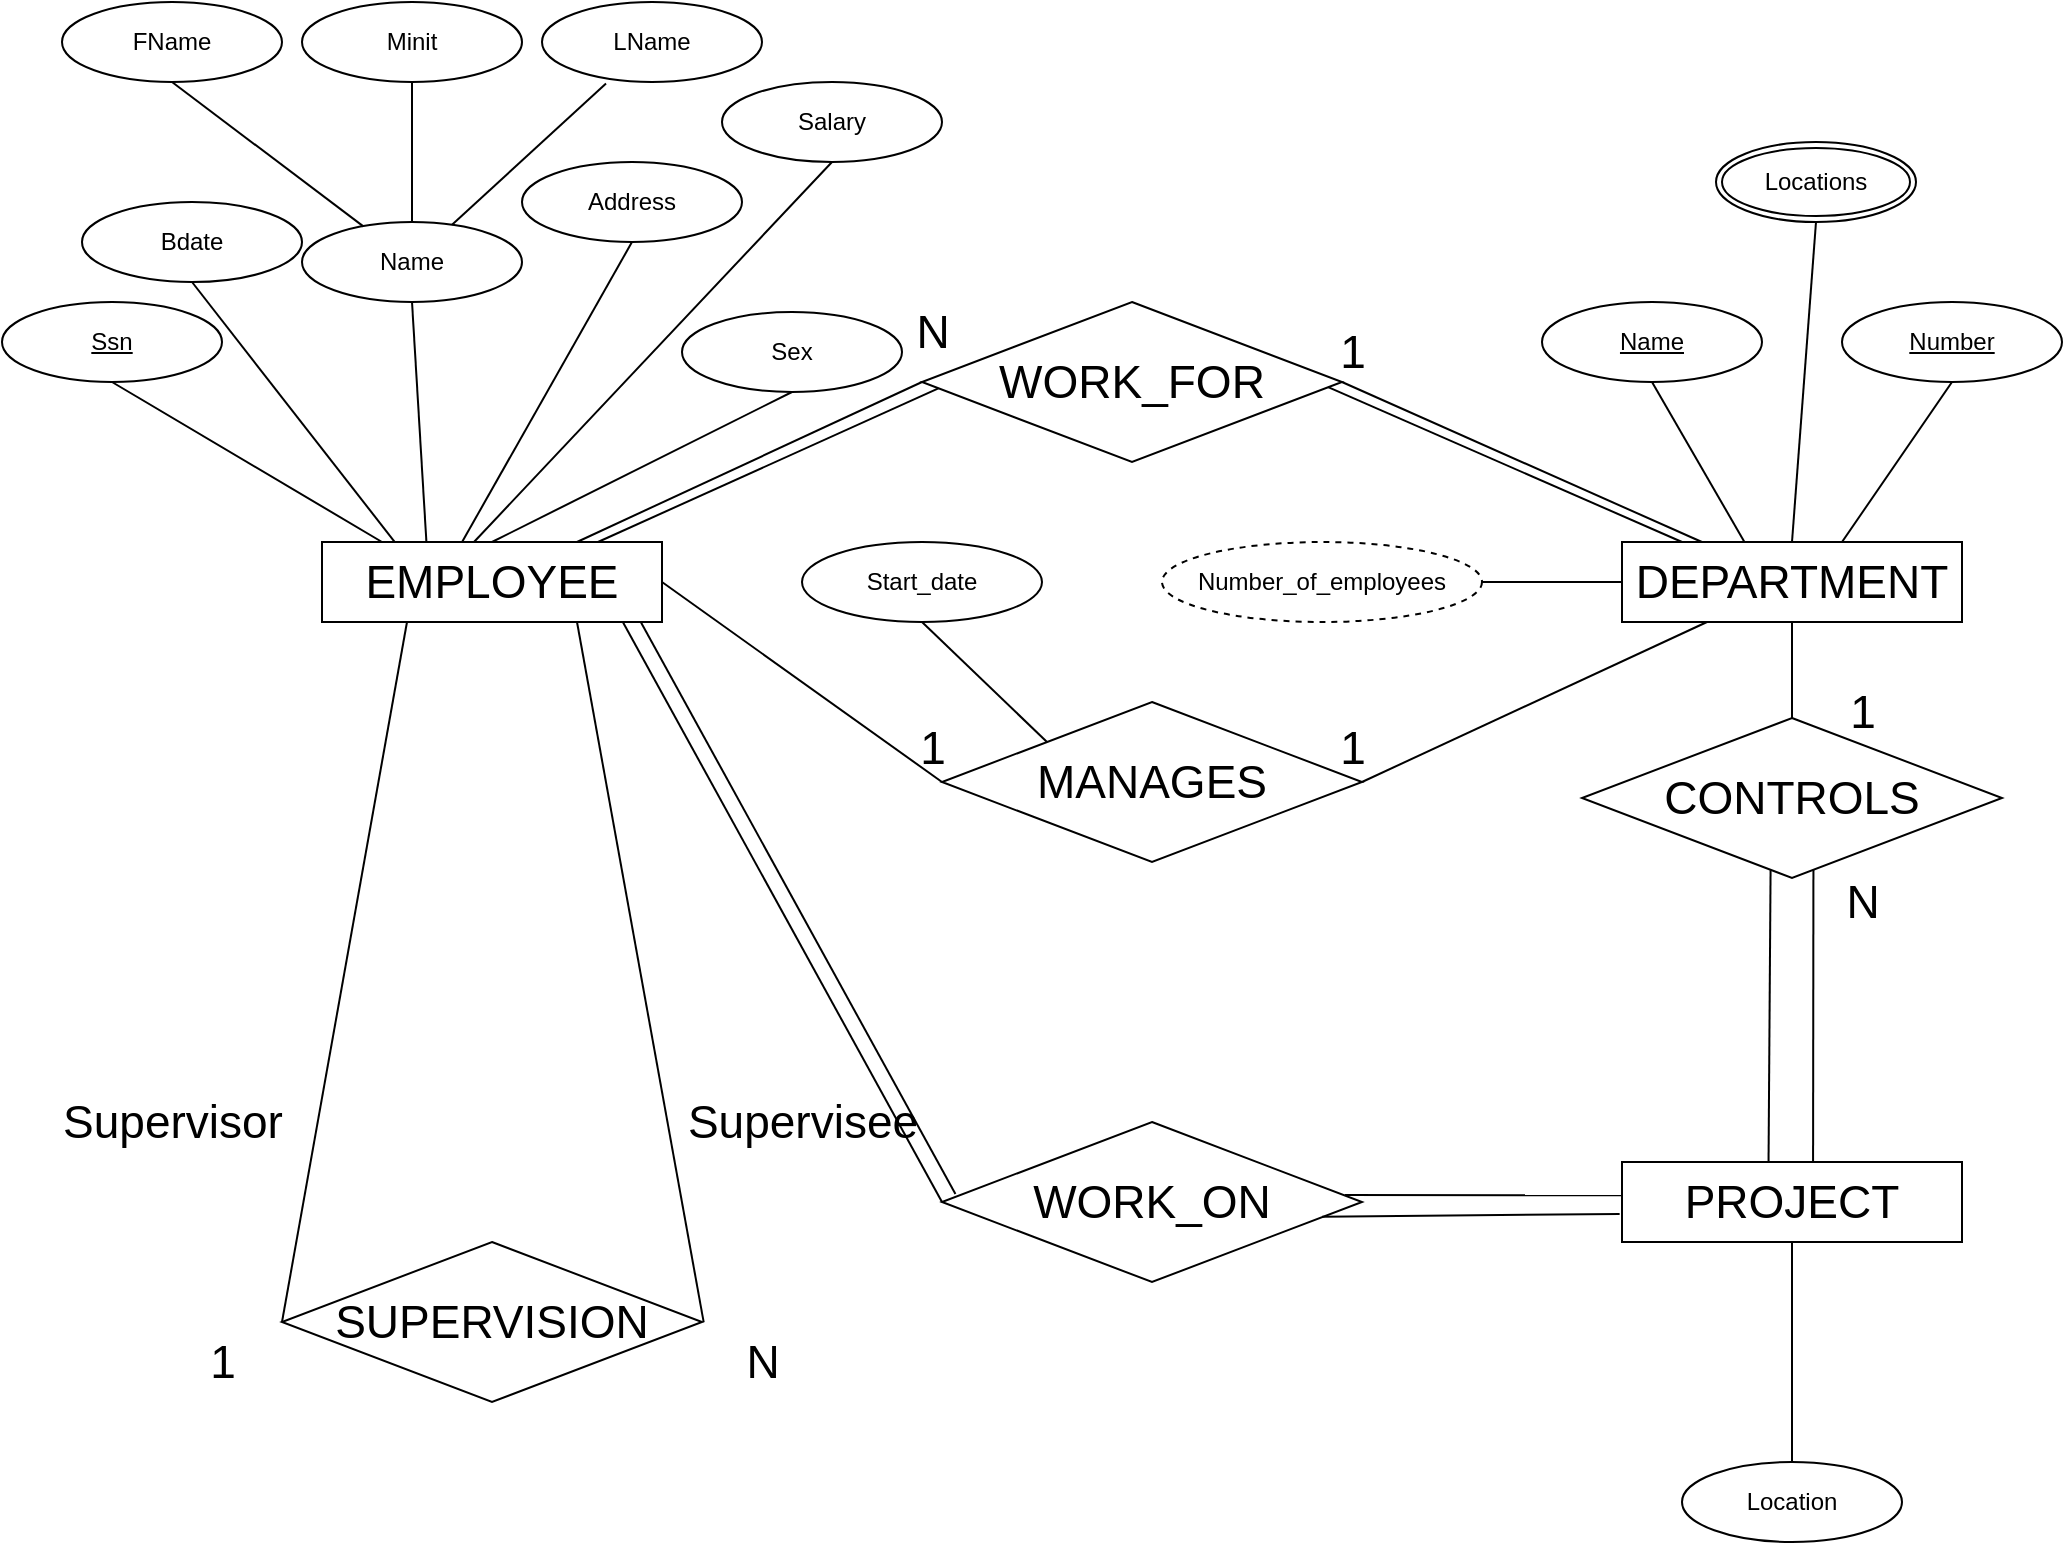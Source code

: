 <mxfile version="24.8.4">
  <diagram id="C5RBs43oDa-KdzZeNtuy" name="Page-1">
    <mxGraphModel dx="1036" dy="164" grid="1" gridSize="10" guides="1" tooltips="1" connect="1" arrows="1" fold="1" page="1" pageScale="1" pageWidth="827" pageHeight="1169" math="0" shadow="0">
      <root>
        <mxCell id="WIyWlLk6GJQsqaUBKTNV-0" />
        <mxCell id="WIyWlLk6GJQsqaUBKTNV-1" parent="WIyWlLk6GJQsqaUBKTNV-0" />
        <mxCell id="yqjopBWIbKLMoS0UAzcV-0" value="WORK_FOR" style="rhombus;whiteSpace=wrap;html=1;fontSize=23;" vertex="1" parent="WIyWlLk6GJQsqaUBKTNV-1">
          <mxGeometry x="330" y="160" width="210" height="80" as="geometry" />
        </mxCell>
        <mxCell id="yqjopBWIbKLMoS0UAzcV-1" value="MANAGES" style="rhombus;whiteSpace=wrap;html=1;fontSize=23;" vertex="1" parent="WIyWlLk6GJQsqaUBKTNV-1">
          <mxGeometry x="340" y="360" width="210" height="80" as="geometry" />
        </mxCell>
        <mxCell id="yqjopBWIbKLMoS0UAzcV-2" value="EMPLOYEE" style="rounded=0;whiteSpace=wrap;html=1;fontSize=23;" vertex="1" parent="WIyWlLk6GJQsqaUBKTNV-1">
          <mxGeometry x="30" y="280" width="170" height="40" as="geometry" />
        </mxCell>
        <mxCell id="yqjopBWIbKLMoS0UAzcV-3" value="DEPARTMENT" style="rounded=0;whiteSpace=wrap;html=1;fontSize=23;" vertex="1" parent="WIyWlLk6GJQsqaUBKTNV-1">
          <mxGeometry x="680" y="280" width="170" height="40" as="geometry" />
        </mxCell>
        <mxCell id="yqjopBWIbKLMoS0UAzcV-4" value="" style="endArrow=none;html=1;rounded=0;exitX=0.75;exitY=0;exitDx=0;exitDy=0;" edge="1" parent="WIyWlLk6GJQsqaUBKTNV-1" source="yqjopBWIbKLMoS0UAzcV-2">
          <mxGeometry width="50" height="50" relative="1" as="geometry">
            <mxPoint x="280" y="250" as="sourcePoint" />
            <mxPoint x="330" y="200" as="targetPoint" />
          </mxGeometry>
        </mxCell>
        <mxCell id="yqjopBWIbKLMoS0UAzcV-5" value="" style="endArrow=none;html=1;rounded=0;exitX=0.75;exitY=0;exitDx=0;exitDy=0;entryX=0.039;entryY=0.54;entryDx=0;entryDy=0;entryPerimeter=0;" edge="1" parent="WIyWlLk6GJQsqaUBKTNV-1" target="yqjopBWIbKLMoS0UAzcV-0">
          <mxGeometry width="50" height="50" relative="1" as="geometry">
            <mxPoint x="168" y="280" as="sourcePoint" />
            <mxPoint x="340" y="200" as="targetPoint" />
          </mxGeometry>
        </mxCell>
        <mxCell id="yqjopBWIbKLMoS0UAzcV-10" value="" style="endArrow=none;html=1;rounded=0;entryX=0.235;entryY=0;entryDx=0;entryDy=0;entryPerimeter=0;" edge="1" parent="WIyWlLk6GJQsqaUBKTNV-1" target="yqjopBWIbKLMoS0UAzcV-3">
          <mxGeometry width="50" height="50" relative="1" as="geometry">
            <mxPoint x="540" y="200" as="sourcePoint" />
            <mxPoint x="710" y="270" as="targetPoint" />
          </mxGeometry>
        </mxCell>
        <mxCell id="yqjopBWIbKLMoS0UAzcV-11" value="" style="endArrow=none;html=1;rounded=0;entryX=0.235;entryY=0;entryDx=0;entryDy=0;entryPerimeter=0;exitX=0.967;exitY=0.532;exitDx=0;exitDy=0;exitPerimeter=0;" edge="1" parent="WIyWlLk6GJQsqaUBKTNV-1" source="yqjopBWIbKLMoS0UAzcV-0">
          <mxGeometry width="50" height="50" relative="1" as="geometry">
            <mxPoint x="530" y="200" as="sourcePoint" />
            <mxPoint x="710" y="280" as="targetPoint" />
          </mxGeometry>
        </mxCell>
        <mxCell id="yqjopBWIbKLMoS0UAzcV-13" value="" style="endArrow=none;html=1;rounded=0;exitX=1;exitY=0.5;exitDx=0;exitDy=0;" edge="1" parent="WIyWlLk6GJQsqaUBKTNV-1" source="yqjopBWIbKLMoS0UAzcV-2">
          <mxGeometry width="50" height="50" relative="1" as="geometry">
            <mxPoint x="290" y="450" as="sourcePoint" />
            <mxPoint x="340" y="400" as="targetPoint" />
          </mxGeometry>
        </mxCell>
        <mxCell id="yqjopBWIbKLMoS0UAzcV-14" value="" style="endArrow=none;html=1;rounded=0;entryX=0.25;entryY=1;entryDx=0;entryDy=0;" edge="1" parent="WIyWlLk6GJQsqaUBKTNV-1" target="yqjopBWIbKLMoS0UAzcV-3">
          <mxGeometry width="50" height="50" relative="1" as="geometry">
            <mxPoint x="550" y="400" as="sourcePoint" />
            <mxPoint x="600" y="350" as="targetPoint" />
          </mxGeometry>
        </mxCell>
        <mxCell id="yqjopBWIbKLMoS0UAzcV-15" value="Start_date" style="ellipse;whiteSpace=wrap;html=1;" vertex="1" parent="WIyWlLk6GJQsqaUBKTNV-1">
          <mxGeometry x="270" y="280" width="120" height="40" as="geometry" />
        </mxCell>
        <mxCell id="yqjopBWIbKLMoS0UAzcV-16" value="" style="endArrow=none;html=1;rounded=0;entryX=0.5;entryY=1;entryDx=0;entryDy=0;exitX=0;exitY=0;exitDx=0;exitDy=0;" edge="1" parent="WIyWlLk6GJQsqaUBKTNV-1" source="yqjopBWIbKLMoS0UAzcV-1" target="yqjopBWIbKLMoS0UAzcV-15">
          <mxGeometry width="50" height="50" relative="1" as="geometry">
            <mxPoint x="400" y="380" as="sourcePoint" />
            <mxPoint x="450" y="330" as="targetPoint" />
          </mxGeometry>
        </mxCell>
        <mxCell id="yqjopBWIbKLMoS0UAzcV-19" value="1" style="text;html=1;align=center;verticalAlign=middle;resizable=0;points=[];autosize=1;strokeColor=none;fillColor=none;fontSize=23;" vertex="1" parent="WIyWlLk6GJQsqaUBKTNV-1">
          <mxGeometry x="315" y="363" width="40" height="40" as="geometry" />
        </mxCell>
        <mxCell id="yqjopBWIbKLMoS0UAzcV-23" value="Number_of_employees" style="ellipse;whiteSpace=wrap;html=1;align=center;dashed=1;" vertex="1" parent="WIyWlLk6GJQsqaUBKTNV-1">
          <mxGeometry x="450" y="280" width="160" height="40" as="geometry" />
        </mxCell>
        <mxCell id="yqjopBWIbKLMoS0UAzcV-24" value="" style="endArrow=none;html=1;rounded=0;entryX=0;entryY=0.5;entryDx=0;entryDy=0;" edge="1" parent="WIyWlLk6GJQsqaUBKTNV-1" target="yqjopBWIbKLMoS0UAzcV-3">
          <mxGeometry width="50" height="50" relative="1" as="geometry">
            <mxPoint x="610" y="300" as="sourcePoint" />
            <mxPoint x="650" y="250" as="targetPoint" />
          </mxGeometry>
        </mxCell>
        <mxCell id="yqjopBWIbKLMoS0UAzcV-25" value="1" style="text;html=1;align=center;verticalAlign=middle;resizable=0;points=[];autosize=1;strokeColor=none;fillColor=none;fontSize=23;" vertex="1" parent="WIyWlLk6GJQsqaUBKTNV-1">
          <mxGeometry x="525" y="363" width="40" height="40" as="geometry" />
        </mxCell>
        <mxCell id="yqjopBWIbKLMoS0UAzcV-26" value="1" style="text;html=1;align=center;verticalAlign=middle;resizable=0;points=[];autosize=1;strokeColor=none;fillColor=none;fontSize=23;" vertex="1" parent="WIyWlLk6GJQsqaUBKTNV-1">
          <mxGeometry x="525" y="165" width="40" height="40" as="geometry" />
        </mxCell>
        <mxCell id="yqjopBWIbKLMoS0UAzcV-27" value="N" style="text;html=1;align=center;verticalAlign=middle;resizable=0;points=[];autosize=1;strokeColor=none;fillColor=none;fontSize=23;" vertex="1" parent="WIyWlLk6GJQsqaUBKTNV-1">
          <mxGeometry x="315" y="155" width="40" height="40" as="geometry" />
        </mxCell>
        <mxCell id="yqjopBWIbKLMoS0UAzcV-28" value="&lt;u&gt;Ssn&lt;/u&gt;" style="ellipse;whiteSpace=wrap;html=1;" vertex="1" parent="WIyWlLk6GJQsqaUBKTNV-1">
          <mxGeometry x="-130" y="160" width="110" height="40" as="geometry" />
        </mxCell>
        <mxCell id="yqjopBWIbKLMoS0UAzcV-29" value="Sex" style="ellipse;whiteSpace=wrap;html=1;" vertex="1" parent="WIyWlLk6GJQsqaUBKTNV-1">
          <mxGeometry x="210" y="165" width="110" height="40" as="geometry" />
        </mxCell>
        <mxCell id="yqjopBWIbKLMoS0UAzcV-32" value="" style="endArrow=none;html=1;rounded=0;exitX=0.5;exitY=0;exitDx=0;exitDy=0;entryX=0.5;entryY=1;entryDx=0;entryDy=0;" edge="1" parent="WIyWlLk6GJQsqaUBKTNV-1" source="yqjopBWIbKLMoS0UAzcV-2" target="yqjopBWIbKLMoS0UAzcV-29">
          <mxGeometry width="50" height="50" relative="1" as="geometry">
            <mxPoint x="170" y="160" as="sourcePoint" />
            <mxPoint x="220" y="110" as="targetPoint" />
          </mxGeometry>
        </mxCell>
        <mxCell id="yqjopBWIbKLMoS0UAzcV-33" value="" style="endArrow=none;html=1;rounded=0;entryX=0.5;entryY=1;entryDx=0;entryDy=0;" edge="1" parent="WIyWlLk6GJQsqaUBKTNV-1" target="yqjopBWIbKLMoS0UAzcV-28">
          <mxGeometry width="50" height="50" relative="1" as="geometry">
            <mxPoint x="60" y="280" as="sourcePoint" />
            <mxPoint x="110" y="230" as="targetPoint" />
          </mxGeometry>
        </mxCell>
        <mxCell id="yqjopBWIbKLMoS0UAzcV-34" value="Salary" style="ellipse;whiteSpace=wrap;html=1;" vertex="1" parent="WIyWlLk6GJQsqaUBKTNV-1">
          <mxGeometry x="230" y="50" width="110" height="40" as="geometry" />
        </mxCell>
        <mxCell id="yqjopBWIbKLMoS0UAzcV-35" value="" style="endArrow=none;html=1;rounded=0;entryX=0.5;entryY=1;entryDx=0;entryDy=0;" edge="1" parent="WIyWlLk6GJQsqaUBKTNV-1" target="yqjopBWIbKLMoS0UAzcV-34">
          <mxGeometry width="50" height="50" relative="1" as="geometry">
            <mxPoint x="106" y="280" as="sourcePoint" />
            <mxPoint x="240" y="120" as="targetPoint" />
          </mxGeometry>
        </mxCell>
        <mxCell id="yqjopBWIbKLMoS0UAzcV-38" value="Address" style="ellipse;whiteSpace=wrap;html=1;" vertex="1" parent="WIyWlLk6GJQsqaUBKTNV-1">
          <mxGeometry x="130" y="90" width="110" height="40" as="geometry" />
        </mxCell>
        <mxCell id="yqjopBWIbKLMoS0UAzcV-39" value="" style="endArrow=none;html=1;rounded=0;exitX=0.412;exitY=0;exitDx=0;exitDy=0;exitPerimeter=0;entryX=0.5;entryY=1;entryDx=0;entryDy=0;" edge="1" parent="WIyWlLk6GJQsqaUBKTNV-1" source="yqjopBWIbKLMoS0UAzcV-2" target="yqjopBWIbKLMoS0UAzcV-38">
          <mxGeometry width="50" height="50" relative="1" as="geometry">
            <mxPoint x="30" y="210" as="sourcePoint" />
            <mxPoint x="80" y="160" as="targetPoint" />
          </mxGeometry>
        </mxCell>
        <mxCell id="yqjopBWIbKLMoS0UAzcV-40" value="Bdate" style="ellipse;whiteSpace=wrap;html=1;" vertex="1" parent="WIyWlLk6GJQsqaUBKTNV-1">
          <mxGeometry x="-90" y="110" width="110" height="40" as="geometry" />
        </mxCell>
        <mxCell id="yqjopBWIbKLMoS0UAzcV-41" value="" style="endArrow=none;html=1;rounded=0;entryX=0.5;entryY=1;entryDx=0;entryDy=0;exitX=0.213;exitY=-0.005;exitDx=0;exitDy=0;exitPerimeter=0;" edge="1" parent="WIyWlLk6GJQsqaUBKTNV-1" source="yqjopBWIbKLMoS0UAzcV-2" target="yqjopBWIbKLMoS0UAzcV-40">
          <mxGeometry width="50" height="50" relative="1" as="geometry">
            <mxPoint y="205" as="sourcePoint" />
            <mxPoint x="50" y="155" as="targetPoint" />
          </mxGeometry>
        </mxCell>
        <mxCell id="yqjopBWIbKLMoS0UAzcV-42" value="Name" style="ellipse;whiteSpace=wrap;html=1;" vertex="1" parent="WIyWlLk6GJQsqaUBKTNV-1">
          <mxGeometry x="20" y="120" width="110" height="40" as="geometry" />
        </mxCell>
        <mxCell id="yqjopBWIbKLMoS0UAzcV-43" value="" style="endArrow=none;html=1;rounded=0;entryX=0.5;entryY=1;entryDx=0;entryDy=0;exitX=0.307;exitY=-0.007;exitDx=0;exitDy=0;exitPerimeter=0;" edge="1" parent="WIyWlLk6GJQsqaUBKTNV-1" source="yqjopBWIbKLMoS0UAzcV-2" target="yqjopBWIbKLMoS0UAzcV-42">
          <mxGeometry width="50" height="50" relative="1" as="geometry">
            <mxPoint x="30" y="210" as="sourcePoint" />
            <mxPoint x="80" y="160" as="targetPoint" />
          </mxGeometry>
        </mxCell>
        <mxCell id="yqjopBWIbKLMoS0UAzcV-44" value="FName" style="ellipse;whiteSpace=wrap;html=1;" vertex="1" parent="WIyWlLk6GJQsqaUBKTNV-1">
          <mxGeometry x="-100" y="10" width="110" height="40" as="geometry" />
        </mxCell>
        <mxCell id="yqjopBWIbKLMoS0UAzcV-45" value="Minit" style="ellipse;whiteSpace=wrap;html=1;" vertex="1" parent="WIyWlLk6GJQsqaUBKTNV-1">
          <mxGeometry x="20" y="10" width="110" height="40" as="geometry" />
        </mxCell>
        <mxCell id="yqjopBWIbKLMoS0UAzcV-46" value="LName" style="ellipse;whiteSpace=wrap;html=1;" vertex="1" parent="WIyWlLk6GJQsqaUBKTNV-1">
          <mxGeometry x="140" y="10" width="110" height="40" as="geometry" />
        </mxCell>
        <mxCell id="yqjopBWIbKLMoS0UAzcV-47" value="" style="endArrow=none;html=1;rounded=0;entryX=0.5;entryY=1;entryDx=0;entryDy=0;exitX=0.5;exitY=0;exitDx=0;exitDy=0;" edge="1" parent="WIyWlLk6GJQsqaUBKTNV-1" source="yqjopBWIbKLMoS0UAzcV-42" target="yqjopBWIbKLMoS0UAzcV-45">
          <mxGeometry width="50" height="50" relative="1" as="geometry">
            <mxPoint x="30" y="100" as="sourcePoint" />
            <mxPoint x="80" y="50" as="targetPoint" />
          </mxGeometry>
        </mxCell>
        <mxCell id="yqjopBWIbKLMoS0UAzcV-48" value="" style="endArrow=none;html=1;rounded=0;entryX=0.5;entryY=1;entryDx=0;entryDy=0;exitX=0.279;exitY=0.055;exitDx=0;exitDy=0;exitPerimeter=0;" edge="1" parent="WIyWlLk6GJQsqaUBKTNV-1" source="yqjopBWIbKLMoS0UAzcV-42" target="yqjopBWIbKLMoS0UAzcV-44">
          <mxGeometry width="50" height="50" relative="1" as="geometry">
            <mxPoint x="40" y="125" as="sourcePoint" />
            <mxPoint x="40" y="55" as="targetPoint" />
          </mxGeometry>
        </mxCell>
        <mxCell id="yqjopBWIbKLMoS0UAzcV-49" value="" style="endArrow=none;html=1;rounded=0;entryX=0.291;entryY=1.019;entryDx=0;entryDy=0;exitX=0.682;exitY=0.033;exitDx=0;exitDy=0;entryPerimeter=0;exitPerimeter=0;" edge="1" parent="WIyWlLk6GJQsqaUBKTNV-1" source="yqjopBWIbKLMoS0UAzcV-42" target="yqjopBWIbKLMoS0UAzcV-46">
          <mxGeometry width="50" height="50" relative="1" as="geometry">
            <mxPoint x="160" y="110" as="sourcePoint" />
            <mxPoint x="160" y="40" as="targetPoint" />
          </mxGeometry>
        </mxCell>
        <mxCell id="yqjopBWIbKLMoS0UAzcV-50" value="SUPERVISION" style="rhombus;whiteSpace=wrap;html=1;fontSize=23;" vertex="1" parent="WIyWlLk6GJQsqaUBKTNV-1">
          <mxGeometry x="10" y="630" width="210" height="80" as="geometry" />
        </mxCell>
        <mxCell id="yqjopBWIbKLMoS0UAzcV-51" value="" style="endArrow=none;html=1;rounded=0;entryX=0;entryY=0.5;entryDx=0;entryDy=0;exitX=0.25;exitY=1;exitDx=0;exitDy=0;" edge="1" parent="WIyWlLk6GJQsqaUBKTNV-1" source="yqjopBWIbKLMoS0UAzcV-2" target="yqjopBWIbKLMoS0UAzcV-50">
          <mxGeometry width="50" height="50" relative="1" as="geometry">
            <mxPoint x="-50" y="490" as="sourcePoint" />
            <mxPoint y="440" as="targetPoint" />
          </mxGeometry>
        </mxCell>
        <mxCell id="yqjopBWIbKLMoS0UAzcV-52" value="" style="endArrow=none;html=1;rounded=0;exitX=0.75;exitY=1;exitDx=0;exitDy=0;entryX=1.004;entryY=0.501;entryDx=0;entryDy=0;entryPerimeter=0;" edge="1" parent="WIyWlLk6GJQsqaUBKTNV-1" source="yqjopBWIbKLMoS0UAzcV-2" target="yqjopBWIbKLMoS0UAzcV-50">
          <mxGeometry width="50" height="50" relative="1" as="geometry">
            <mxPoint x="106.5" y="340" as="sourcePoint" />
            <mxPoint x="220" y="540" as="targetPoint" />
          </mxGeometry>
        </mxCell>
        <mxCell id="yqjopBWIbKLMoS0UAzcV-53" value="Supervisor" style="text;html=1;align=center;verticalAlign=middle;resizable=0;points=[];autosize=1;strokeColor=none;fillColor=none;fontSize=23;" vertex="1" parent="WIyWlLk6GJQsqaUBKTNV-1">
          <mxGeometry x="-110" y="550" width="130" height="40" as="geometry" />
        </mxCell>
        <mxCell id="yqjopBWIbKLMoS0UAzcV-54" value="Supervisee" style="text;html=1;align=center;verticalAlign=middle;resizable=0;points=[];autosize=1;strokeColor=none;fillColor=none;fontSize=23;" vertex="1" parent="WIyWlLk6GJQsqaUBKTNV-1">
          <mxGeometry x="200" y="550" width="140" height="40" as="geometry" />
        </mxCell>
        <mxCell id="yqjopBWIbKLMoS0UAzcV-56" value="N" style="text;html=1;align=center;verticalAlign=middle;resizable=0;points=[];autosize=1;strokeColor=none;fillColor=none;fontSize=23;" vertex="1" parent="WIyWlLk6GJQsqaUBKTNV-1">
          <mxGeometry x="230" y="670" width="40" height="40" as="geometry" />
        </mxCell>
        <mxCell id="yqjopBWIbKLMoS0UAzcV-57" value="1" style="text;html=1;align=center;verticalAlign=middle;resizable=0;points=[];autosize=1;strokeColor=none;fillColor=none;fontSize=23;" vertex="1" parent="WIyWlLk6GJQsqaUBKTNV-1">
          <mxGeometry x="-40" y="670" width="40" height="40" as="geometry" />
        </mxCell>
        <mxCell id="yqjopBWIbKLMoS0UAzcV-58" value="&lt;u&gt;Name&lt;/u&gt;" style="ellipse;whiteSpace=wrap;html=1;" vertex="1" parent="WIyWlLk6GJQsqaUBKTNV-1">
          <mxGeometry x="640" y="160" width="110" height="40" as="geometry" />
        </mxCell>
        <mxCell id="yqjopBWIbKLMoS0UAzcV-59" value="&lt;u&gt;Number&lt;/u&gt;" style="ellipse;whiteSpace=wrap;html=1;" vertex="1" parent="WIyWlLk6GJQsqaUBKTNV-1">
          <mxGeometry x="790" y="160" width="110" height="40" as="geometry" />
        </mxCell>
        <mxCell id="yqjopBWIbKLMoS0UAzcV-60" value="" style="endArrow=none;html=1;rounded=0;exitX=0.5;exitY=1;exitDx=0;exitDy=0;entryX=0.361;entryY=0.006;entryDx=0;entryDy=0;entryPerimeter=0;" edge="1" parent="WIyWlLk6GJQsqaUBKTNV-1" source="yqjopBWIbKLMoS0UAzcV-58" target="yqjopBWIbKLMoS0UAzcV-3">
          <mxGeometry width="50" height="50" relative="1" as="geometry">
            <mxPoint x="720" y="190" as="sourcePoint" />
            <mxPoint x="770" y="140" as="targetPoint" />
          </mxGeometry>
        </mxCell>
        <mxCell id="yqjopBWIbKLMoS0UAzcV-61" value="" style="endArrow=none;html=1;rounded=0;exitX=0.5;exitY=1;exitDx=0;exitDy=0;" edge="1" parent="WIyWlLk6GJQsqaUBKTNV-1" source="yqjopBWIbKLMoS0UAzcV-59">
          <mxGeometry width="50" height="50" relative="1" as="geometry">
            <mxPoint x="890" y="210" as="sourcePoint" />
            <mxPoint x="790" y="280" as="targetPoint" />
          </mxGeometry>
        </mxCell>
        <mxCell id="yqjopBWIbKLMoS0UAzcV-62" value="Locations" style="ellipse;shape=doubleEllipse;margin=3;whiteSpace=wrap;html=1;align=center;" vertex="1" parent="WIyWlLk6GJQsqaUBKTNV-1">
          <mxGeometry x="727" y="80" width="100" height="40" as="geometry" />
        </mxCell>
        <mxCell id="yqjopBWIbKLMoS0UAzcV-63" value="" style="endArrow=none;html=1;rounded=0;entryX=0.5;entryY=1;entryDx=0;entryDy=0;exitX=0.5;exitY=0;exitDx=0;exitDy=0;" edge="1" parent="WIyWlLk6GJQsqaUBKTNV-1" source="yqjopBWIbKLMoS0UAzcV-3" target="yqjopBWIbKLMoS0UAzcV-62">
          <mxGeometry width="50" height="50" relative="1" as="geometry">
            <mxPoint x="740" y="180" as="sourcePoint" />
            <mxPoint x="790" y="130" as="targetPoint" />
          </mxGeometry>
        </mxCell>
        <mxCell id="yqjopBWIbKLMoS0UAzcV-64" value="CONTROLS" style="rhombus;whiteSpace=wrap;html=1;fontSize=23;" vertex="1" parent="WIyWlLk6GJQsqaUBKTNV-1">
          <mxGeometry x="660" y="368" width="210" height="80" as="geometry" />
        </mxCell>
        <mxCell id="yqjopBWIbKLMoS0UAzcV-65" value="" style="endArrow=none;html=1;rounded=0;entryX=0.5;entryY=1;entryDx=0;entryDy=0;exitX=0.5;exitY=0;exitDx=0;exitDy=0;" edge="1" parent="WIyWlLk6GJQsqaUBKTNV-1" source="yqjopBWIbKLMoS0UAzcV-64" target="yqjopBWIbKLMoS0UAzcV-3">
          <mxGeometry width="50" height="50" relative="1" as="geometry">
            <mxPoint x="650" y="410" as="sourcePoint" />
            <mxPoint x="700" y="360" as="targetPoint" />
          </mxGeometry>
        </mxCell>
        <mxCell id="yqjopBWIbKLMoS0UAzcV-68" value="1" style="text;html=1;align=center;verticalAlign=middle;resizable=0;points=[];autosize=1;strokeColor=none;fillColor=none;fontSize=23;" vertex="1" parent="WIyWlLk6GJQsqaUBKTNV-1">
          <mxGeometry x="780" y="345" width="40" height="40" as="geometry" />
        </mxCell>
        <mxCell id="yqjopBWIbKLMoS0UAzcV-69" value="PROJECT" style="rounded=0;whiteSpace=wrap;html=1;fontSize=23;" vertex="1" parent="WIyWlLk6GJQsqaUBKTNV-1">
          <mxGeometry x="680" y="590" width="170" height="40" as="geometry" />
        </mxCell>
        <mxCell id="yqjopBWIbKLMoS0UAzcV-70" value="" style="endArrow=none;html=1;rounded=0;entryX=0.449;entryY=0.952;entryDx=0;entryDy=0;entryPerimeter=0;exitX=0.431;exitY=-0.001;exitDx=0;exitDy=0;exitPerimeter=0;" edge="1" parent="WIyWlLk6GJQsqaUBKTNV-1" source="yqjopBWIbKLMoS0UAzcV-69" target="yqjopBWIbKLMoS0UAzcV-64">
          <mxGeometry width="50" height="50" relative="1" as="geometry">
            <mxPoint x="660" y="510" as="sourcePoint" />
            <mxPoint x="710" y="460" as="targetPoint" />
          </mxGeometry>
        </mxCell>
        <mxCell id="yqjopBWIbKLMoS0UAzcV-72" value="" style="endArrow=none;html=1;rounded=0;entryX=0.551;entryY=0.949;entryDx=0;entryDy=0;entryPerimeter=0;exitX=0.562;exitY=-0.012;exitDx=0;exitDy=0;exitPerimeter=0;" edge="1" parent="WIyWlLk6GJQsqaUBKTNV-1" source="yqjopBWIbKLMoS0UAzcV-69" target="yqjopBWIbKLMoS0UAzcV-64">
          <mxGeometry width="50" height="50" relative="1" as="geometry">
            <mxPoint x="777" y="580" as="sourcePoint" />
            <mxPoint x="777.5" y="447" as="targetPoint" />
          </mxGeometry>
        </mxCell>
        <mxCell id="yqjopBWIbKLMoS0UAzcV-73" value="Location" style="ellipse;whiteSpace=wrap;html=1;" vertex="1" parent="WIyWlLk6GJQsqaUBKTNV-1">
          <mxGeometry x="710" y="740" width="110" height="40" as="geometry" />
        </mxCell>
        <mxCell id="yqjopBWIbKLMoS0UAzcV-74" value="" style="endArrow=none;html=1;rounded=0;entryX=0.5;entryY=1;entryDx=0;entryDy=0;exitX=0.5;exitY=0;exitDx=0;exitDy=0;" edge="1" parent="WIyWlLk6GJQsqaUBKTNV-1" source="yqjopBWIbKLMoS0UAzcV-73" target="yqjopBWIbKLMoS0UAzcV-69">
          <mxGeometry width="50" height="50" relative="1" as="geometry">
            <mxPoint x="727" y="620" as="sourcePoint" />
            <mxPoint x="777" y="570" as="targetPoint" />
          </mxGeometry>
        </mxCell>
        <mxCell id="yqjopBWIbKLMoS0UAzcV-76" value="N" style="text;html=1;align=center;verticalAlign=middle;resizable=0;points=[];autosize=1;strokeColor=none;fillColor=none;fontSize=23;" vertex="1" parent="WIyWlLk6GJQsqaUBKTNV-1">
          <mxGeometry x="780" y="440" width="40" height="40" as="geometry" />
        </mxCell>
        <mxCell id="yqjopBWIbKLMoS0UAzcV-78" value="WORK_ON" style="rhombus;whiteSpace=wrap;html=1;fontSize=23;" vertex="1" parent="WIyWlLk6GJQsqaUBKTNV-1">
          <mxGeometry x="340" y="570" width="210" height="80" as="geometry" />
        </mxCell>
        <mxCell id="yqjopBWIbKLMoS0UAzcV-79" value="" style="endArrow=none;html=1;rounded=0;entryX=0.001;entryY=0.415;entryDx=0;entryDy=0;exitX=0.959;exitY=0.457;exitDx=0;exitDy=0;exitPerimeter=0;entryPerimeter=0;" edge="1" parent="WIyWlLk6GJQsqaUBKTNV-1" source="yqjopBWIbKLMoS0UAzcV-78" target="yqjopBWIbKLMoS0UAzcV-69">
          <mxGeometry width="50" height="50" relative="1" as="geometry">
            <mxPoint x="570" y="700" as="sourcePoint" />
            <mxPoint x="620" y="650" as="targetPoint" />
          </mxGeometry>
        </mxCell>
        <mxCell id="yqjopBWIbKLMoS0UAzcV-80" value="" style="endArrow=none;html=1;rounded=0;entryX=-0.007;entryY=0.649;entryDx=0;entryDy=0;exitX=0.905;exitY=0.592;exitDx=0;exitDy=0;exitPerimeter=0;entryPerimeter=0;" edge="1" parent="WIyWlLk6GJQsqaUBKTNV-1" source="yqjopBWIbKLMoS0UAzcV-78" target="yqjopBWIbKLMoS0UAzcV-69">
          <mxGeometry width="50" height="50" relative="1" as="geometry">
            <mxPoint x="540" y="617" as="sourcePoint" />
            <mxPoint x="679" y="617" as="targetPoint" />
          </mxGeometry>
        </mxCell>
        <mxCell id="yqjopBWIbKLMoS0UAzcV-81" value="" style="endArrow=none;html=1;rounded=0;exitX=0.938;exitY=1.003;exitDx=0;exitDy=0;entryX=0.032;entryY=0.45;entryDx=0;entryDy=0;entryPerimeter=0;exitPerimeter=0;" edge="1" parent="WIyWlLk6GJQsqaUBKTNV-1" source="yqjopBWIbKLMoS0UAzcV-2" target="yqjopBWIbKLMoS0UAzcV-78">
          <mxGeometry width="50" height="50" relative="1" as="geometry">
            <mxPoint x="260" y="600" as="sourcePoint" />
            <mxPoint x="310" y="550" as="targetPoint" />
          </mxGeometry>
        </mxCell>
        <mxCell id="yqjopBWIbKLMoS0UAzcV-82" value="" style="endArrow=none;html=1;rounded=0;entryX=0;entryY=0.5;entryDx=0;entryDy=0;exitX=0.884;exitY=0.994;exitDx=0;exitDy=0;exitPerimeter=0;" edge="1" parent="WIyWlLk6GJQsqaUBKTNV-1" source="yqjopBWIbKLMoS0UAzcV-2" target="yqjopBWIbKLMoS0UAzcV-78">
          <mxGeometry width="50" height="50" relative="1" as="geometry">
            <mxPoint x="210" y="330" as="sourcePoint" />
            <mxPoint x="350" y="620" as="targetPoint" />
          </mxGeometry>
        </mxCell>
      </root>
    </mxGraphModel>
  </diagram>
</mxfile>
